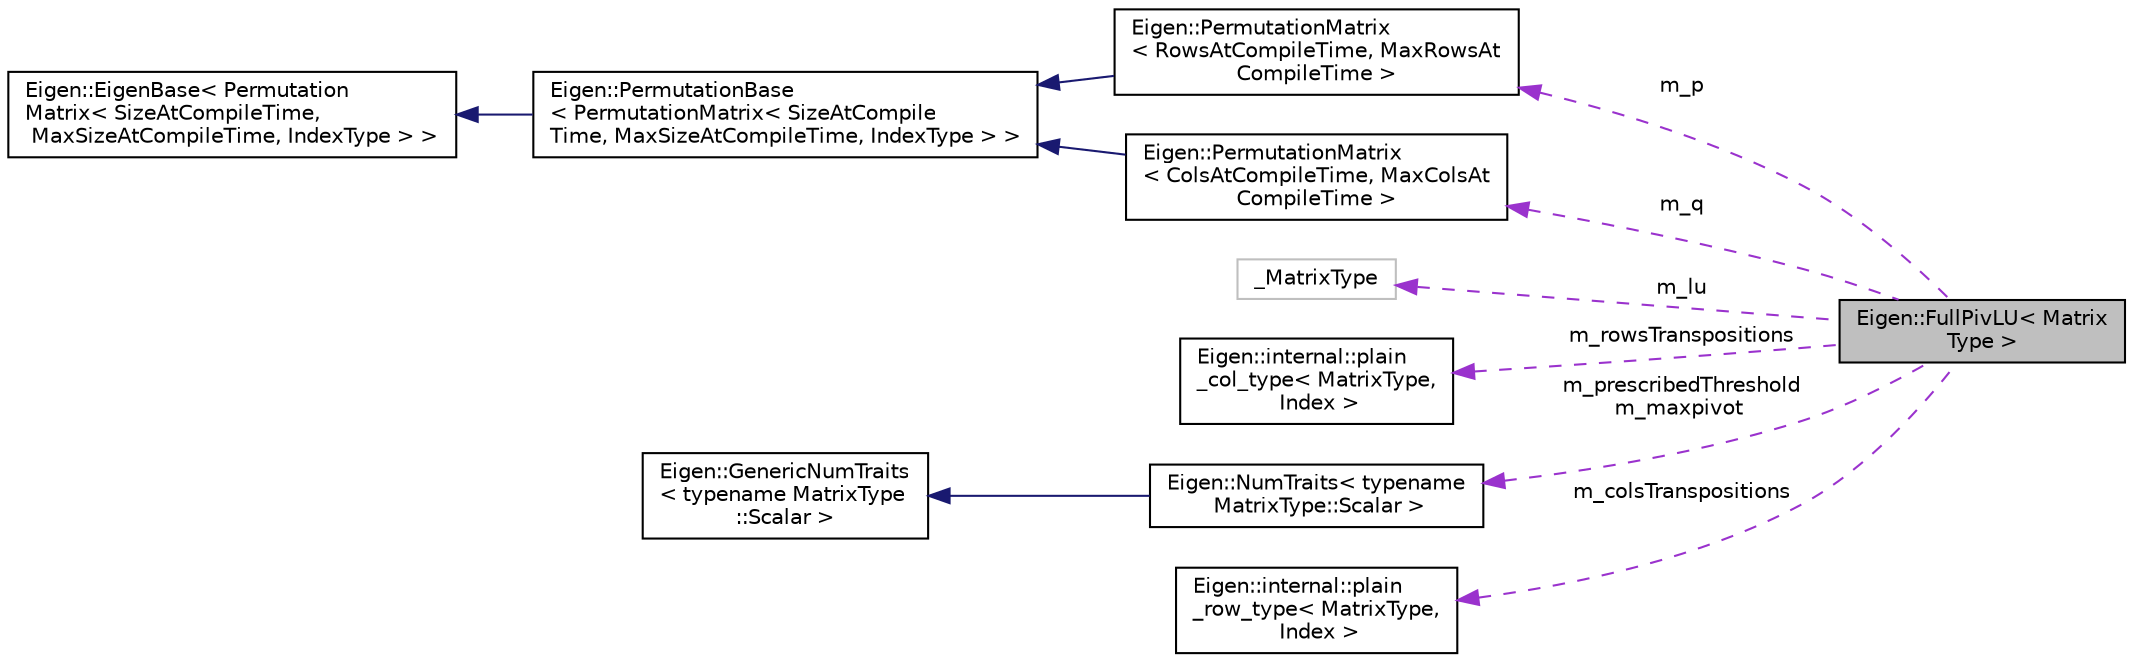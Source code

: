 digraph "Eigen::FullPivLU&lt; MatrixType &gt;"
{
  edge [fontname="Helvetica",fontsize="10",labelfontname="Helvetica",labelfontsize="10"];
  node [fontname="Helvetica",fontsize="10",shape=record];
  rankdir="LR";
  Node1 [label="Eigen::FullPivLU\< Matrix\lType \>",height=0.2,width=0.4,color="black", fillcolor="grey75", style="filled" fontcolor="black"];
  Node2 -> Node1 [dir="back",color="darkorchid3",fontsize="10",style="dashed",label=" m_p" ,fontname="Helvetica"];
  Node2 [label="Eigen::PermutationMatrix\l\< RowsAtCompileTime, MaxRowsAt\lCompileTime \>",height=0.2,width=0.4,color="black", fillcolor="white", style="filled",URL="$classEigen_1_1PermutationMatrix.html"];
  Node3 -> Node2 [dir="back",color="midnightblue",fontsize="10",style="solid",fontname="Helvetica"];
  Node3 [label="Eigen::PermutationBase\l\< PermutationMatrix\< SizeAtCompile\lTime, MaxSizeAtCompileTime, IndexType \> \>",height=0.2,width=0.4,color="black", fillcolor="white", style="filled",URL="$classEigen_1_1PermutationBase.html"];
  Node4 -> Node3 [dir="back",color="midnightblue",fontsize="10",style="solid",fontname="Helvetica"];
  Node4 [label="Eigen::EigenBase\< Permutation\lMatrix\< SizeAtCompileTime,\l MaxSizeAtCompileTime, IndexType \> \>",height=0.2,width=0.4,color="black", fillcolor="white", style="filled",URL="$structEigen_1_1EigenBase.html"];
  Node5 -> Node1 [dir="back",color="darkorchid3",fontsize="10",style="dashed",label=" m_lu" ,fontname="Helvetica"];
  Node5 [label="_MatrixType",height=0.2,width=0.4,color="grey75", fillcolor="white", style="filled"];
  Node6 -> Node1 [dir="back",color="darkorchid3",fontsize="10",style="dashed",label=" m_rowsTranspositions" ,fontname="Helvetica"];
  Node6 [label="Eigen::internal::plain\l_col_type\< MatrixType,\l Index \>",height=0.2,width=0.4,color="black", fillcolor="white", style="filled",URL="$structEigen_1_1internal_1_1plain__col__type.html"];
  Node7 -> Node1 [dir="back",color="darkorchid3",fontsize="10",style="dashed",label=" m_q" ,fontname="Helvetica"];
  Node7 [label="Eigen::PermutationMatrix\l\< ColsAtCompileTime, MaxColsAt\lCompileTime \>",height=0.2,width=0.4,color="black", fillcolor="white", style="filled",URL="$classEigen_1_1PermutationMatrix.html"];
  Node3 -> Node7 [dir="back",color="midnightblue",fontsize="10",style="solid",fontname="Helvetica"];
  Node8 -> Node1 [dir="back",color="darkorchid3",fontsize="10",style="dashed",label=" m_prescribedThreshold\nm_maxpivot" ,fontname="Helvetica"];
  Node8 [label="Eigen::NumTraits\< typename\l MatrixType::Scalar \>",height=0.2,width=0.4,color="black", fillcolor="white", style="filled",URL="$structEigen_1_1NumTraits.html"];
  Node9 -> Node8 [dir="back",color="midnightblue",fontsize="10",style="solid",fontname="Helvetica"];
  Node9 [label="Eigen::GenericNumTraits\l\< typename MatrixType\l::Scalar \>",height=0.2,width=0.4,color="black", fillcolor="white", style="filled",URL="$structEigen_1_1GenericNumTraits.html"];
  Node10 -> Node1 [dir="back",color="darkorchid3",fontsize="10",style="dashed",label=" m_colsTranspositions" ,fontname="Helvetica"];
  Node10 [label="Eigen::internal::plain\l_row_type\< MatrixType,\l Index \>",height=0.2,width=0.4,color="black", fillcolor="white", style="filled",URL="$structEigen_1_1internal_1_1plain__row__type.html"];
}
